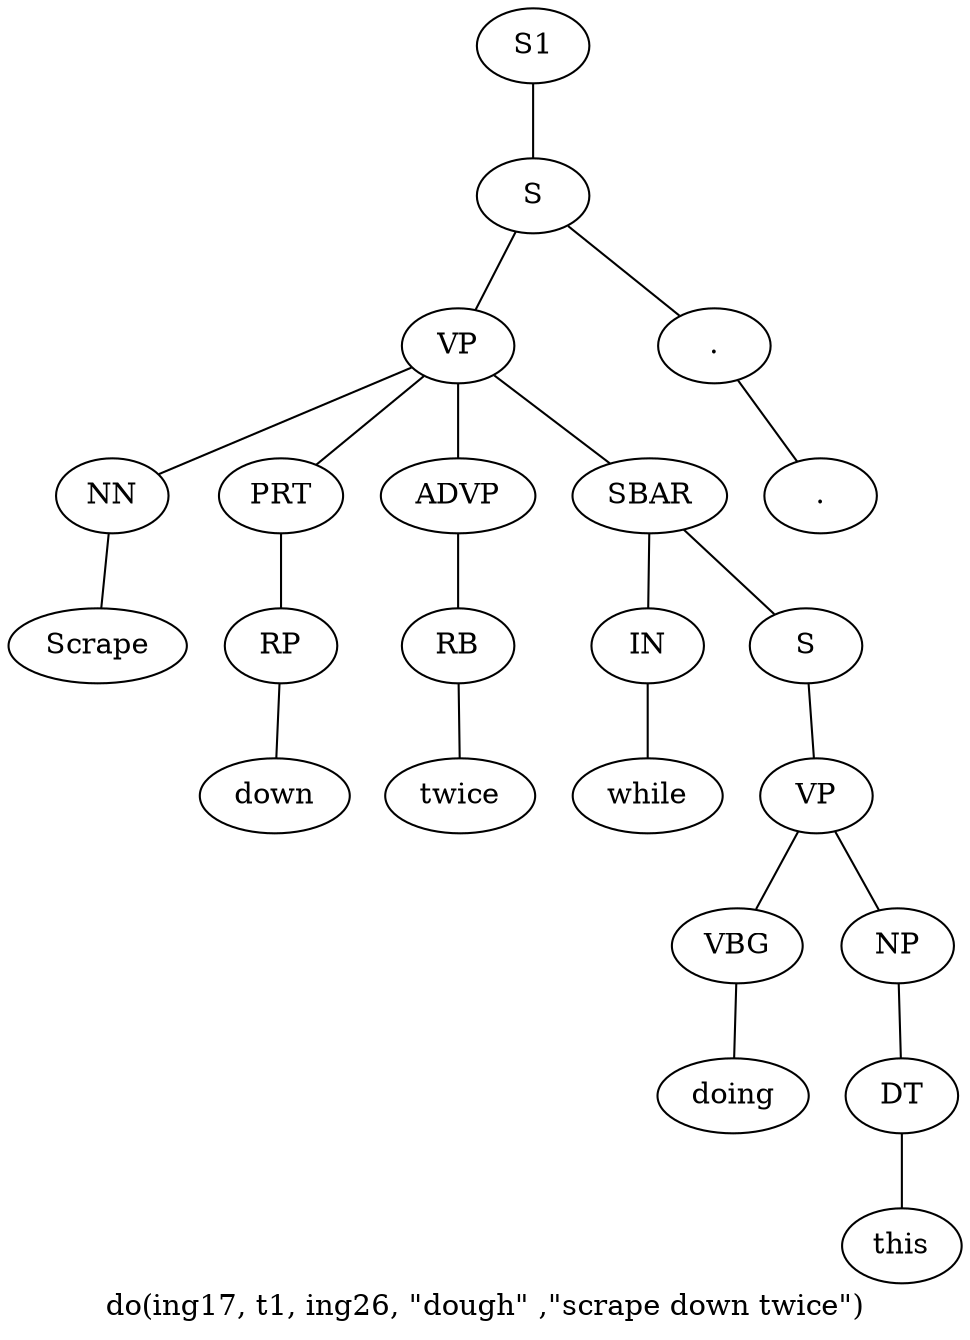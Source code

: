 graph SyntaxGraph {
	label = "do(ing17, t1, ing26, \"dough\" ,\"scrape down twice\")";
	Node0 [label="S1"];
	Node1 [label="S"];
	Node2 [label="VP"];
	Node3 [label="NN"];
	Node4 [label="Scrape"];
	Node5 [label="PRT"];
	Node6 [label="RP"];
	Node7 [label="down"];
	Node8 [label="ADVP"];
	Node9 [label="RB"];
	Node10 [label="twice"];
	Node11 [label="SBAR"];
	Node12 [label="IN"];
	Node13 [label="while"];
	Node14 [label="S"];
	Node15 [label="VP"];
	Node16 [label="VBG"];
	Node17 [label="doing"];
	Node18 [label="NP"];
	Node19 [label="DT"];
	Node20 [label="this"];
	Node21 [label="."];
	Node22 [label="."];

	Node0 -- Node1;
	Node1 -- Node2;
	Node1 -- Node21;
	Node2 -- Node3;
	Node2 -- Node5;
	Node2 -- Node8;
	Node2 -- Node11;
	Node3 -- Node4;
	Node5 -- Node6;
	Node6 -- Node7;
	Node8 -- Node9;
	Node9 -- Node10;
	Node11 -- Node12;
	Node11 -- Node14;
	Node12 -- Node13;
	Node14 -- Node15;
	Node15 -- Node16;
	Node15 -- Node18;
	Node16 -- Node17;
	Node18 -- Node19;
	Node19 -- Node20;
	Node21 -- Node22;
}